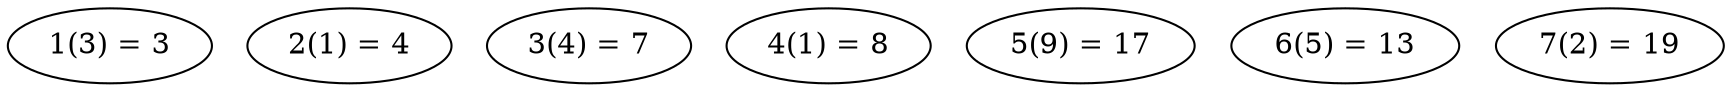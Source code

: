 digraph 
  {
    "1"                  [ label = "1(3) = 3"   ];
    "2"                  [ label = "2(1) = 4"   ];
    "3"                  [ label = "3(4) = 7"   ];
    "4"                  [ label = "4(1) = 8"   ];
    "5"                  [ label = "5(9) = 17"  ];
    "6"                  [ label = "6(5) = 13"  ];
    "7"                  [ label = "7(2) = 19"  ];
  }
